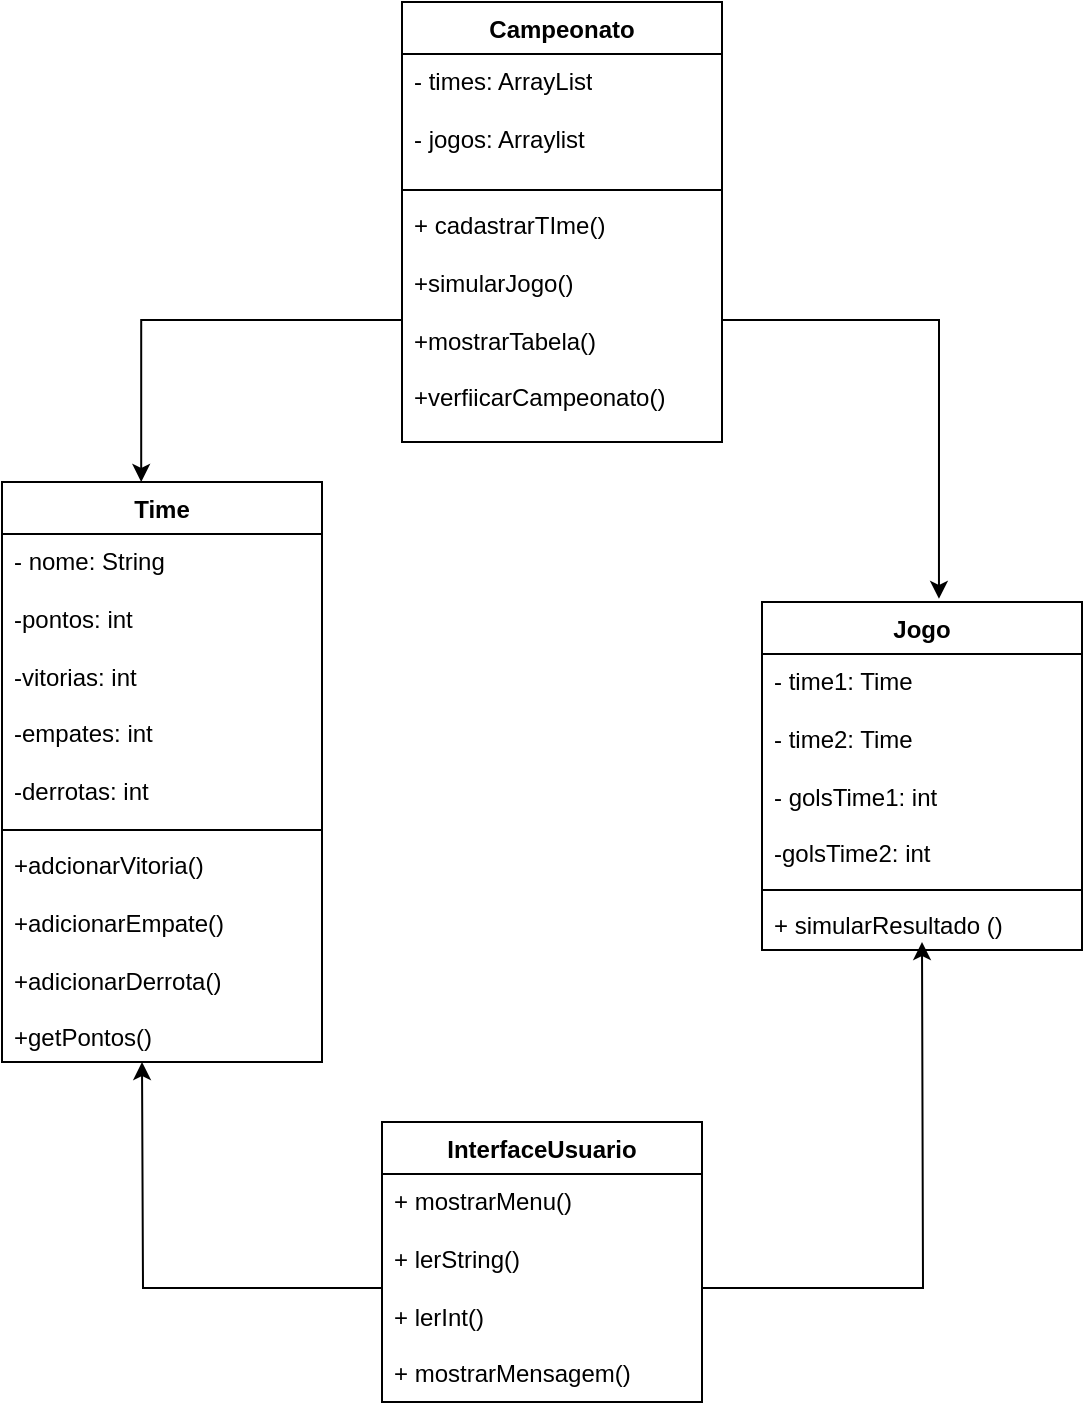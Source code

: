 <mxfile version="27.0.1">
  <diagram name="Página-1" id="pH_a19QfTKHQJZ6EzWCb">
    <mxGraphModel dx="1678" dy="914" grid="1" gridSize="10" guides="1" tooltips="1" connect="1" arrows="1" fold="1" page="1" pageScale="1" pageWidth="827" pageHeight="1169" math="0" shadow="0">
      <root>
        <mxCell id="0" />
        <mxCell id="1" parent="0" />
        <mxCell id="0q8sU8n2cPv7HC0M0FgE-62" value="Time" style="swimlane;fontStyle=1;align=center;verticalAlign=top;childLayout=stackLayout;horizontal=1;startSize=26;horizontalStack=0;resizeParent=1;resizeParentMax=0;resizeLast=0;collapsible=1;marginBottom=0;whiteSpace=wrap;html=1;" parent="1" vertex="1">
          <mxGeometry x="90" y="250" width="160" height="290" as="geometry" />
        </mxCell>
        <mxCell id="0q8sU8n2cPv7HC0M0FgE-63" value="&lt;span style=&quot;text-wrap-mode: nowrap;&quot;&gt;- nome: String&lt;/span&gt;&lt;br style=&quot;padding: 0px; margin: 0px; text-wrap-mode: nowrap;&quot;&gt;&lt;br style=&quot;padding: 0px; margin: 0px; text-wrap-mode: nowrap;&quot;&gt;&lt;span style=&quot;text-wrap-mode: nowrap;&quot;&gt;-pontos: int&lt;/span&gt;&lt;br style=&quot;padding: 0px; margin: 0px; text-wrap-mode: nowrap;&quot;&gt;&lt;br style=&quot;padding: 0px; margin: 0px; text-wrap-mode: nowrap;&quot;&gt;&lt;span style=&quot;text-wrap-mode: nowrap;&quot;&gt;-vitorias: int&lt;/span&gt;&lt;br style=&quot;padding: 0px; margin: 0px; text-wrap-mode: nowrap;&quot;&gt;&lt;br style=&quot;padding: 0px; margin: 0px; text-wrap-mode: nowrap;&quot;&gt;&lt;span style=&quot;text-wrap-mode: nowrap;&quot;&gt;-empates: int&lt;/span&gt;&lt;br style=&quot;padding: 0px; margin: 0px; text-wrap-mode: nowrap;&quot;&gt;&lt;br style=&quot;padding: 0px; margin: 0px; text-wrap-mode: nowrap;&quot;&gt;&lt;span style=&quot;text-wrap-mode: nowrap;&quot;&gt;-derrotas: int&lt;/span&gt;" style="text;strokeColor=none;fillColor=none;align=left;verticalAlign=top;spacingLeft=4;spacingRight=4;overflow=hidden;rotatable=0;points=[[0,0.5],[1,0.5]];portConstraint=eastwest;whiteSpace=wrap;html=1;" parent="0q8sU8n2cPv7HC0M0FgE-62" vertex="1">
          <mxGeometry y="26" width="160" height="144" as="geometry" />
        </mxCell>
        <mxCell id="0q8sU8n2cPv7HC0M0FgE-64" value="" style="line;strokeWidth=1;fillColor=none;align=left;verticalAlign=middle;spacingTop=-1;spacingLeft=3;spacingRight=3;rotatable=0;labelPosition=right;points=[];portConstraint=eastwest;strokeColor=inherit;" parent="0q8sU8n2cPv7HC0M0FgE-62" vertex="1">
          <mxGeometry y="170" width="160" height="8" as="geometry" />
        </mxCell>
        <mxCell id="0q8sU8n2cPv7HC0M0FgE-65" value="&lt;span style=&quot;text-wrap-mode: nowrap;&quot;&gt;+adcionarVitoria()&lt;br&gt;&lt;br&gt;+adicionarEmpate()&lt;br&gt;&lt;br&gt;+adicionarDerrota()&lt;br&gt;&lt;br&gt;+getPontos()&lt;/span&gt;" style="text;strokeColor=none;fillColor=none;align=left;verticalAlign=top;spacingLeft=4;spacingRight=4;overflow=hidden;rotatable=0;points=[[0,0.5],[1,0.5]];portConstraint=eastwest;whiteSpace=wrap;html=1;" parent="0q8sU8n2cPv7HC0M0FgE-62" vertex="1">
          <mxGeometry y="178" width="160" height="112" as="geometry" />
        </mxCell>
        <mxCell id="0q8sU8n2cPv7HC0M0FgE-66" value="Campeonato" style="swimlane;fontStyle=1;align=center;verticalAlign=top;childLayout=stackLayout;horizontal=1;startSize=26;horizontalStack=0;resizeParent=1;resizeParentMax=0;resizeLast=0;collapsible=1;marginBottom=0;whiteSpace=wrap;html=1;" parent="1" vertex="1">
          <mxGeometry x="290" y="10" width="160" height="220" as="geometry" />
        </mxCell>
        <mxCell id="0q8sU8n2cPv7HC0M0FgE-67" value="&lt;span style=&quot;text-wrap-mode: nowrap;&quot;&gt;- times: ArrayList&lt;/span&gt;&lt;br style=&quot;padding: 0px; margin: 0px; text-wrap-mode: nowrap;&quot;&gt;&lt;br style=&quot;padding: 0px; margin: 0px; text-wrap-mode: nowrap;&quot;&gt;&lt;span style=&quot;text-wrap-mode: nowrap;&quot;&gt;- jogos: Arraylist&lt;/span&gt;" style="text;strokeColor=none;fillColor=none;align=left;verticalAlign=top;spacingLeft=4;spacingRight=4;overflow=hidden;rotatable=0;points=[[0,0.5],[1,0.5]];portConstraint=eastwest;whiteSpace=wrap;html=1;" parent="0q8sU8n2cPv7HC0M0FgE-66" vertex="1">
          <mxGeometry y="26" width="160" height="64" as="geometry" />
        </mxCell>
        <mxCell id="0q8sU8n2cPv7HC0M0FgE-68" value="" style="line;strokeWidth=1;fillColor=none;align=left;verticalAlign=middle;spacingTop=-1;spacingLeft=3;spacingRight=3;rotatable=0;labelPosition=right;points=[];portConstraint=eastwest;strokeColor=inherit;" parent="0q8sU8n2cPv7HC0M0FgE-66" vertex="1">
          <mxGeometry y="90" width="160" height="8" as="geometry" />
        </mxCell>
        <mxCell id="0q8sU8n2cPv7HC0M0FgE-69" value="&lt;span style=&quot;text-wrap-mode: nowrap;&quot;&gt;+ cadastrarTIme()&lt;br&gt;&lt;br&gt;&lt;/span&gt;&lt;span style=&quot;text-wrap-mode: nowrap;&quot;&gt;+simularJogo()&lt;br&gt;&lt;br&gt;&lt;/span&gt;&lt;span style=&quot;text-wrap-mode: nowrap;&quot;&gt;+mostrarTabela()&lt;/span&gt;&lt;br style=&quot;padding: 0px; margin: 0px; text-wrap-mode: nowrap;&quot;&gt;&lt;br style=&quot;padding: 0px; margin: 0px; text-wrap-mode: nowrap;&quot;&gt;&lt;span style=&quot;text-wrap-mode: nowrap;&quot;&gt;+verfiicarCampeonato()&lt;/span&gt;&lt;span style=&quot;text-wrap-mode: nowrap;&quot;&gt;&lt;br&gt;&lt;br&gt;&lt;br&gt;&lt;/span&gt;&lt;span style=&quot;text-wrap-mode: nowrap;&quot;&gt;&lt;/span&gt;" style="text;strokeColor=none;fillColor=none;align=left;verticalAlign=top;spacingLeft=4;spacingRight=4;overflow=hidden;rotatable=0;points=[[0,0.5],[1,0.5]];portConstraint=eastwest;whiteSpace=wrap;html=1;" parent="0q8sU8n2cPv7HC0M0FgE-66" vertex="1">
          <mxGeometry y="98" width="160" height="122" as="geometry" />
        </mxCell>
        <mxCell id="0q8sU8n2cPv7HC0M0FgE-70" value="Jogo" style="swimlane;fontStyle=1;align=center;verticalAlign=top;childLayout=stackLayout;horizontal=1;startSize=26;horizontalStack=0;resizeParent=1;resizeParentMax=0;resizeLast=0;collapsible=1;marginBottom=0;whiteSpace=wrap;html=1;" parent="1" vertex="1">
          <mxGeometry x="470" y="310" width="160" height="174" as="geometry" />
        </mxCell>
        <mxCell id="0q8sU8n2cPv7HC0M0FgE-71" value="- time1: Time&lt;div&gt;&lt;br&gt;- time2: Time&lt;br&gt;&lt;br&gt;- golsTime1: int&lt;br&gt;&lt;br&gt;-golsTime2: int&lt;/div&gt;" style="text;strokeColor=none;fillColor=none;align=left;verticalAlign=top;spacingLeft=4;spacingRight=4;overflow=hidden;rotatable=0;points=[[0,0.5],[1,0.5]];portConstraint=eastwest;whiteSpace=wrap;html=1;" parent="0q8sU8n2cPv7HC0M0FgE-70" vertex="1">
          <mxGeometry y="26" width="160" height="114" as="geometry" />
        </mxCell>
        <mxCell id="0q8sU8n2cPv7HC0M0FgE-72" value="" style="line;strokeWidth=1;fillColor=none;align=left;verticalAlign=middle;spacingTop=-1;spacingLeft=3;spacingRight=3;rotatable=0;labelPosition=right;points=[];portConstraint=eastwest;strokeColor=inherit;" parent="0q8sU8n2cPv7HC0M0FgE-70" vertex="1">
          <mxGeometry y="140" width="160" height="8" as="geometry" />
        </mxCell>
        <mxCell id="0q8sU8n2cPv7HC0M0FgE-73" value="+ simularResultado ()" style="text;strokeColor=none;fillColor=none;align=left;verticalAlign=top;spacingLeft=4;spacingRight=4;overflow=hidden;rotatable=0;points=[[0,0.5],[1,0.5]];portConstraint=eastwest;whiteSpace=wrap;html=1;" parent="0q8sU8n2cPv7HC0M0FgE-70" vertex="1">
          <mxGeometry y="148" width="160" height="26" as="geometry" />
        </mxCell>
        <mxCell id="0q8sU8n2cPv7HC0M0FgE-75" value="InterfaceUsuario" style="swimlane;fontStyle=1;align=center;verticalAlign=top;childLayout=stackLayout;horizontal=1;startSize=26;horizontalStack=0;resizeParent=1;resizeParentMax=0;resizeLast=0;collapsible=1;marginBottom=0;whiteSpace=wrap;html=1;" parent="1" vertex="1">
          <mxGeometry x="280" y="570" width="160" height="140" as="geometry" />
        </mxCell>
        <mxCell id="NJrLppduARZfvgmwY4LU-3" style="edgeStyle=orthogonalEdgeStyle;rounded=0;orthogonalLoop=1;jettySize=auto;html=1;" edge="1" parent="0q8sU8n2cPv7HC0M0FgE-75" source="0q8sU8n2cPv7HC0M0FgE-76">
          <mxGeometry relative="1" as="geometry">
            <mxPoint x="-120" y="-30.0" as="targetPoint" />
          </mxGeometry>
        </mxCell>
        <mxCell id="NJrLppduARZfvgmwY4LU-4" style="edgeStyle=orthogonalEdgeStyle;rounded=0;orthogonalLoop=1;jettySize=auto;html=1;" edge="1" parent="0q8sU8n2cPv7HC0M0FgE-75" source="0q8sU8n2cPv7HC0M0FgE-76">
          <mxGeometry relative="1" as="geometry">
            <mxPoint x="270" y="-90" as="targetPoint" />
          </mxGeometry>
        </mxCell>
        <mxCell id="0q8sU8n2cPv7HC0M0FgE-76" value="+ mostrarMenu()&lt;div&gt;&lt;br&gt;+ lerString()&lt;br&gt;&lt;br&gt;+ lerInt()&lt;br&gt;&lt;br&gt;+ mostrarMensagem()&lt;/div&gt;" style="text;strokeColor=none;fillColor=none;align=left;verticalAlign=top;spacingLeft=4;spacingRight=4;overflow=hidden;rotatable=0;points=[[0,0.5],[1,0.5]];portConstraint=eastwest;whiteSpace=wrap;html=1;" parent="0q8sU8n2cPv7HC0M0FgE-75" vertex="1">
          <mxGeometry y="26" width="160" height="114" as="geometry" />
        </mxCell>
        <mxCell id="0q8sU8n2cPv7HC0M0FgE-77" value="" style="line;strokeWidth=1;fillColor=none;align=left;verticalAlign=middle;spacingTop=-1;spacingLeft=3;spacingRight=3;rotatable=0;labelPosition=right;points=[];portConstraint=eastwest;strokeColor=inherit;" parent="0q8sU8n2cPv7HC0M0FgE-75" vertex="1">
          <mxGeometry y="140" width="160" as="geometry" />
        </mxCell>
        <mxCell id="NJrLppduARZfvgmwY4LU-1" style="edgeStyle=orthogonalEdgeStyle;rounded=0;orthogonalLoop=1;jettySize=auto;html=1;entryX=0.435;entryY=0;entryDx=0;entryDy=0;entryPerimeter=0;" edge="1" parent="1" source="0q8sU8n2cPv7HC0M0FgE-69" target="0q8sU8n2cPv7HC0M0FgE-62">
          <mxGeometry relative="1" as="geometry" />
        </mxCell>
        <mxCell id="NJrLppduARZfvgmwY4LU-2" style="edgeStyle=orthogonalEdgeStyle;rounded=0;orthogonalLoop=1;jettySize=auto;html=1;entryX=0.553;entryY=-0.009;entryDx=0;entryDy=0;entryPerimeter=0;" edge="1" parent="1" source="0q8sU8n2cPv7HC0M0FgE-69" target="0q8sU8n2cPv7HC0M0FgE-70">
          <mxGeometry relative="1" as="geometry" />
        </mxCell>
      </root>
    </mxGraphModel>
  </diagram>
</mxfile>
